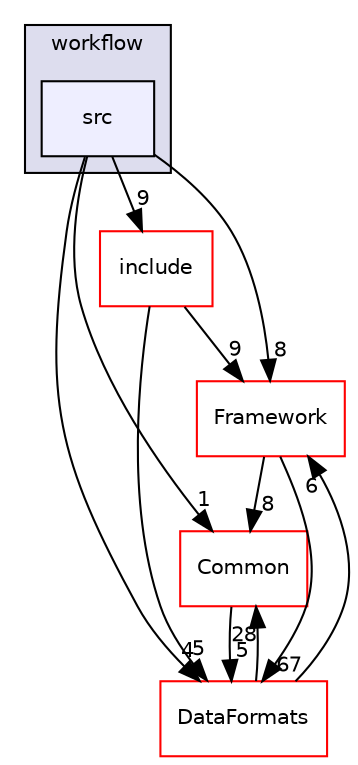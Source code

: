 digraph "/home/travis/build/AliceO2Group/AliceO2/Detectors/FIT/FDD/workflow/src" {
  bgcolor=transparent;
  compound=true
  node [ fontsize="10", fontname="Helvetica"];
  edge [ labelfontsize="10", labelfontname="Helvetica"];
  subgraph clusterdir_a58d63da91ebc530ad40649c3f01757f {
    graph [ bgcolor="#ddddee", pencolor="black", label="workflow" fontname="Helvetica", fontsize="10", URL="dir_a58d63da91ebc530ad40649c3f01757f.html"]
  dir_873ae8954a9ad67b3926d8c81d25c943 [shape=box, label="src", style="filled", fillcolor="#eeeeff", pencolor="black", URL="dir_873ae8954a9ad67b3926d8c81d25c943.html"];
  }
  dir_6c6345ba72c9861e0bc6c84a0b141d36 [shape=box label="include" color="red" URL="dir_6c6345ba72c9861e0bc6c84a0b141d36.html"];
  dir_4ab6b4cc6a7edbff49100e9123df213f [shape=box label="Common" color="red" URL="dir_4ab6b4cc6a7edbff49100e9123df213f.html"];
  dir_bcbb2cf9a3d3d83e5515c82071a07177 [shape=box label="Framework" color="red" URL="dir_bcbb2cf9a3d3d83e5515c82071a07177.html"];
  dir_2171f7ec022c5423887b07c69b2f5b48 [shape=box label="DataFormats" color="red" URL="dir_2171f7ec022c5423887b07c69b2f5b48.html"];
  dir_873ae8954a9ad67b3926d8c81d25c943->dir_6c6345ba72c9861e0bc6c84a0b141d36 [headlabel="9", labeldistance=1.5 headhref="dir_000360_000346.html"];
  dir_873ae8954a9ad67b3926d8c81d25c943->dir_4ab6b4cc6a7edbff49100e9123df213f [headlabel="1", labeldistance=1.5 headhref="dir_000360_000009.html"];
  dir_873ae8954a9ad67b3926d8c81d25c943->dir_bcbb2cf9a3d3d83e5515c82071a07177 [headlabel="8", labeldistance=1.5 headhref="dir_000360_000028.html"];
  dir_873ae8954a9ad67b3926d8c81d25c943->dir_2171f7ec022c5423887b07c69b2f5b48 [headlabel="4", labeldistance=1.5 headhref="dir_000360_000052.html"];
  dir_6c6345ba72c9861e0bc6c84a0b141d36->dir_bcbb2cf9a3d3d83e5515c82071a07177 [headlabel="9", labeldistance=1.5 headhref="dir_000346_000028.html"];
  dir_6c6345ba72c9861e0bc6c84a0b141d36->dir_2171f7ec022c5423887b07c69b2f5b48 [headlabel="5", labeldistance=1.5 headhref="dir_000346_000052.html"];
  dir_4ab6b4cc6a7edbff49100e9123df213f->dir_2171f7ec022c5423887b07c69b2f5b48 [headlabel="5", labeldistance=1.5 headhref="dir_000009_000052.html"];
  dir_bcbb2cf9a3d3d83e5515c82071a07177->dir_4ab6b4cc6a7edbff49100e9123df213f [headlabel="8", labeldistance=1.5 headhref="dir_000028_000009.html"];
  dir_bcbb2cf9a3d3d83e5515c82071a07177->dir_2171f7ec022c5423887b07c69b2f5b48 [headlabel="67", labeldistance=1.5 headhref="dir_000028_000052.html"];
  dir_2171f7ec022c5423887b07c69b2f5b48->dir_4ab6b4cc6a7edbff49100e9123df213f [headlabel="28", labeldistance=1.5 headhref="dir_000052_000009.html"];
  dir_2171f7ec022c5423887b07c69b2f5b48->dir_bcbb2cf9a3d3d83e5515c82071a07177 [headlabel="6", labeldistance=1.5 headhref="dir_000052_000028.html"];
}
